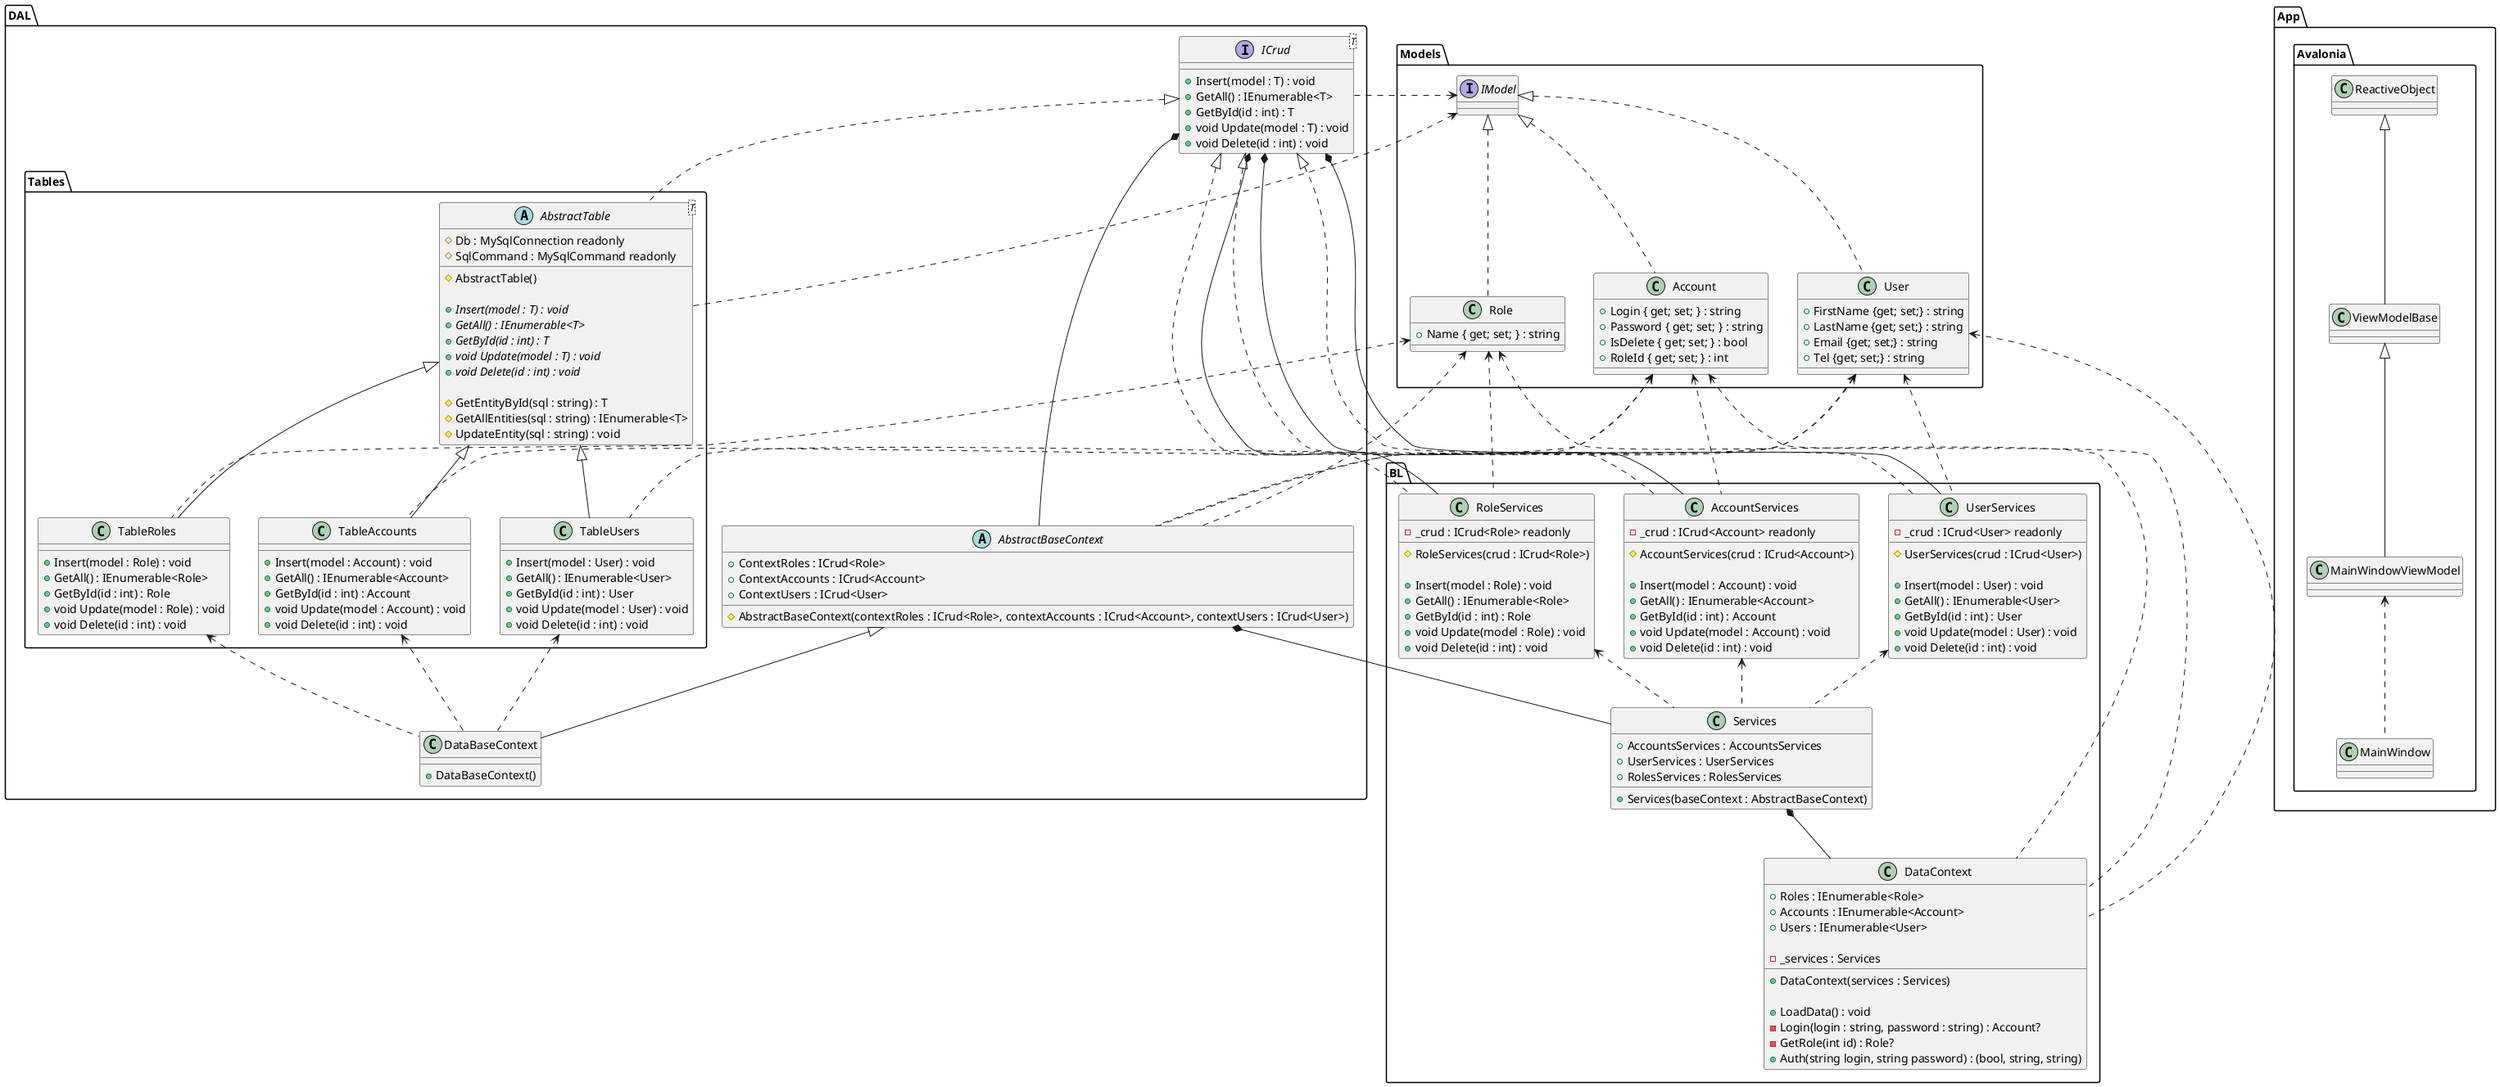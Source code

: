﻿@startuml
'https://plantuml.com/class-diagram

'''
'Models
namespace Models {
    interface IModel

    IModel <|.. User
    class User {
        {field} +FirstName {get; set;} : string
        {field} +LastName {get; set;} : string
        {field} +Email {get; set;} : string
        {field} +Tel {get; set;} : string
    }

    IModel <|.. Role
    class Role {
        {field} +Name { get; set; } : string
    }

    IModel <|.. Account
    class Account
    {
        {field} +Login { get; set; } : string
        {field} +Password { get; set; } : string
        {field} +IsDelete { get; set; } : bool
        {field} +RoleId { get; set; } : int
    }
}

'''
'DAL
namespace DAL {
    IModel <.. ICrud
    interface ICrud<T>
    {
        {method} +Insert(model : T) : void
        {method} +GetAll() : IEnumerable<T>
        {method} +GetById(id : int) : T
        {method} +void Update(model : T) : void
        {method} +void Delete(id : int) : void
    }

    ICrud *-- AbstractBaseContext
    Role <.. AbstractBaseContext
    Account <.. AbstractBaseContext
    User <.. AbstractBaseContext
    abstract class AbstractBaseContext {
        {field} +ContextRoles : ICrud<Role>
        {field} +ContextAccounts : ICrud<Account>
        {field} +ContextUsers : ICrud<User>

        {method} #AbstractBaseContext(contextRoles : ICrud<Role>, contextAccounts : ICrud<Account>, contextUsers : ICrud<User>)
    }

    'DAL.Tables
    namespace Tables {
        ICrud <|.. AbstractTable
        IModel <.. AbstractTable
        abstract class AbstractTable<T>
        {
            {field} #Db : MySqlConnection readonly
            {field} #SqlCommand : MySqlCommand readonly

            {method} #AbstractTable()

            {abstract} +Insert(model : T) : void
            {abstract} +GetAll() : IEnumerable<T>
            {abstract} +GetById(id : int) : T
            {abstract} +void Update(model : T) : void
            {abstract} +void Delete(id : int) : void

            {method} #GetEntityById(sql : string) : T
            {method} #GetAllEntities(sql : string) : IEnumerable<T>
            {method} #UpdateEntity(sql : string) : void
        }

        AbstractTable <|-- TableRoles
        Role <.. TableRoles
        class TableRoles {
            {method} +Insert(model : Role) : void
            {method} +GetAll() : IEnumerable<Role>
            {method} +GetById(id : int) : Role
            {method} +void Update(model : Role) : void
            {method} +void Delete(id : int) : void
        }

        AbstractTable <|-- TableUsers
        User <.. TableUsers
        class TableUsers {
            {method} +Insert(model : User) : void
            {method} +GetAll() : IEnumerable<User>
            {method} +GetById(id : int) : User
            {method} +void Update(model : User) : void
            {method} +void Delete(id : int) : void
        }

        AbstractTable <|-- TableAccounts
        Account <.. TableAccounts
        class TableAccounts {
            {method} +Insert(model : Account) : void
            {method} +GetAll() : IEnumerable<Account>
            {method} +GetById(id : int) : Account
            {method} +void Update(model : Account) : void
            {method} +void Delete(id : int) : void
        }
    }

    AbstractBaseContext <|-- DataBaseContext
    TableAccounts <.. DataBaseContext
    TableUsers <.. DataBaseContext
    TableRoles <.. DataBaseContext
    class DataBaseContext {
        {method} +DataBaseContext()
    }
}

'''
'BL
namespace BL {
    ICrud <|.. RoleServices
    ICrud *-- RoleServices
    Role <.. RoleServices
    class RoleServices {
        {field} -_crud : ICrud<Role> readonly

        {method} #RoleServices(crud : ICrud<Role>)

        {method} +Insert(model : Role) : void
        {method} +GetAll() : IEnumerable<Role>
        {method} +GetById(id : int) : Role
        {method} +void Update(model : Role) : void
        {method} +void Delete(id : int) : void
    }

    ICrud <|.. UserServices
    ICrud *-- UserServices
    User <.. UserServices
    class UserServices {
        {field} -_crud : ICrud<User> readonly

        {method} #UserServices(crud : ICrud<User>)

        {method} +Insert(model : User) : void
        {method} +GetAll() : IEnumerable<User>
        {method} +GetById(id : int) : User
        {method} +void Update(model : User) : void
        {method} +void Delete(id : int) : void
    }

    ICrud <|.. AccountServices
    ICrud *-- AccountServices
    Account <.. AccountServices
    class AccountServices {
        {field} -_crud : ICrud<Account> readonly

        {method} #AccountServices(crud : ICrud<Account>)

        {method} +Insert(model : Account) : void
        {method} +GetAll() : IEnumerable<Account>
        {method} +GetById(id : int) : Account
        {method} +void Update(model : Account) : void
        {method} +void Delete(id : int) : void
    }

    AccountServices <.. Services
    UserServices <.. Services
    RoleServices <.. Services
    AbstractBaseContext *-- Services
    class Services {
        {field} +AccountsServices : AccountsServices
        {field} +UserServices : UserServices
        {field} +RolesServices : RolesServices

        {method} +Services(baseContext : AbstractBaseContext)
    }

    Services *-- DataContext
    Role <.. DataContext
    Account <.. DataContext
    User <.. DataContext
    class DataContext {
        {field} +Roles : IEnumerable<Role>
        {field} +Accounts : IEnumerable<Account>
        {field} +Users : IEnumerable<User>

        {field} -_services : Services

        {method} +DataContext(services : Services)

        {method} +LoadData() : void
        {method} -Login(login : string, password : string) : Account?
        {method} -GetRole(int id) : Role?
        {method} +Auth(string login, string password) : (bool, string, string)
    }
}

'''
'Avalonia
namespace App.Avalonia {
    class ReactiveObject

    class ViewModelBase extends ReactiveObject

    class MainWindowViewModel extends ViewModelBase

    MainWindowViewModel <.. MainWindow
    class MainWindow
}

@enduml
